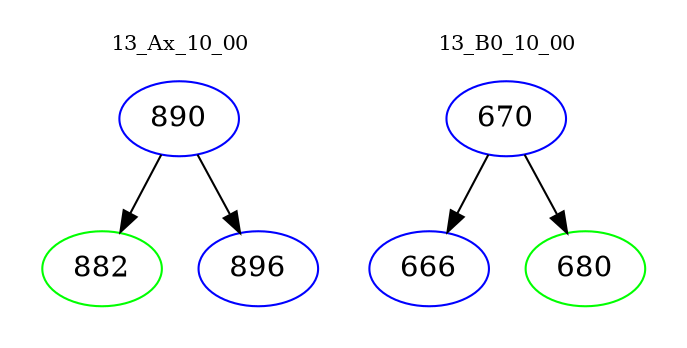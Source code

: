 digraph{
subgraph cluster_0 {
color = white
label = "13_Ax_10_00";
fontsize=10;
T0_890 [label="890", color="blue"]
T0_890 -> T0_882 [color="black"]
T0_882 [label="882", color="green"]
T0_890 -> T0_896 [color="black"]
T0_896 [label="896", color="blue"]
}
subgraph cluster_1 {
color = white
label = "13_B0_10_00";
fontsize=10;
T1_670 [label="670", color="blue"]
T1_670 -> T1_666 [color="black"]
T1_666 [label="666", color="blue"]
T1_670 -> T1_680 [color="black"]
T1_680 [label="680", color="green"]
}
}
